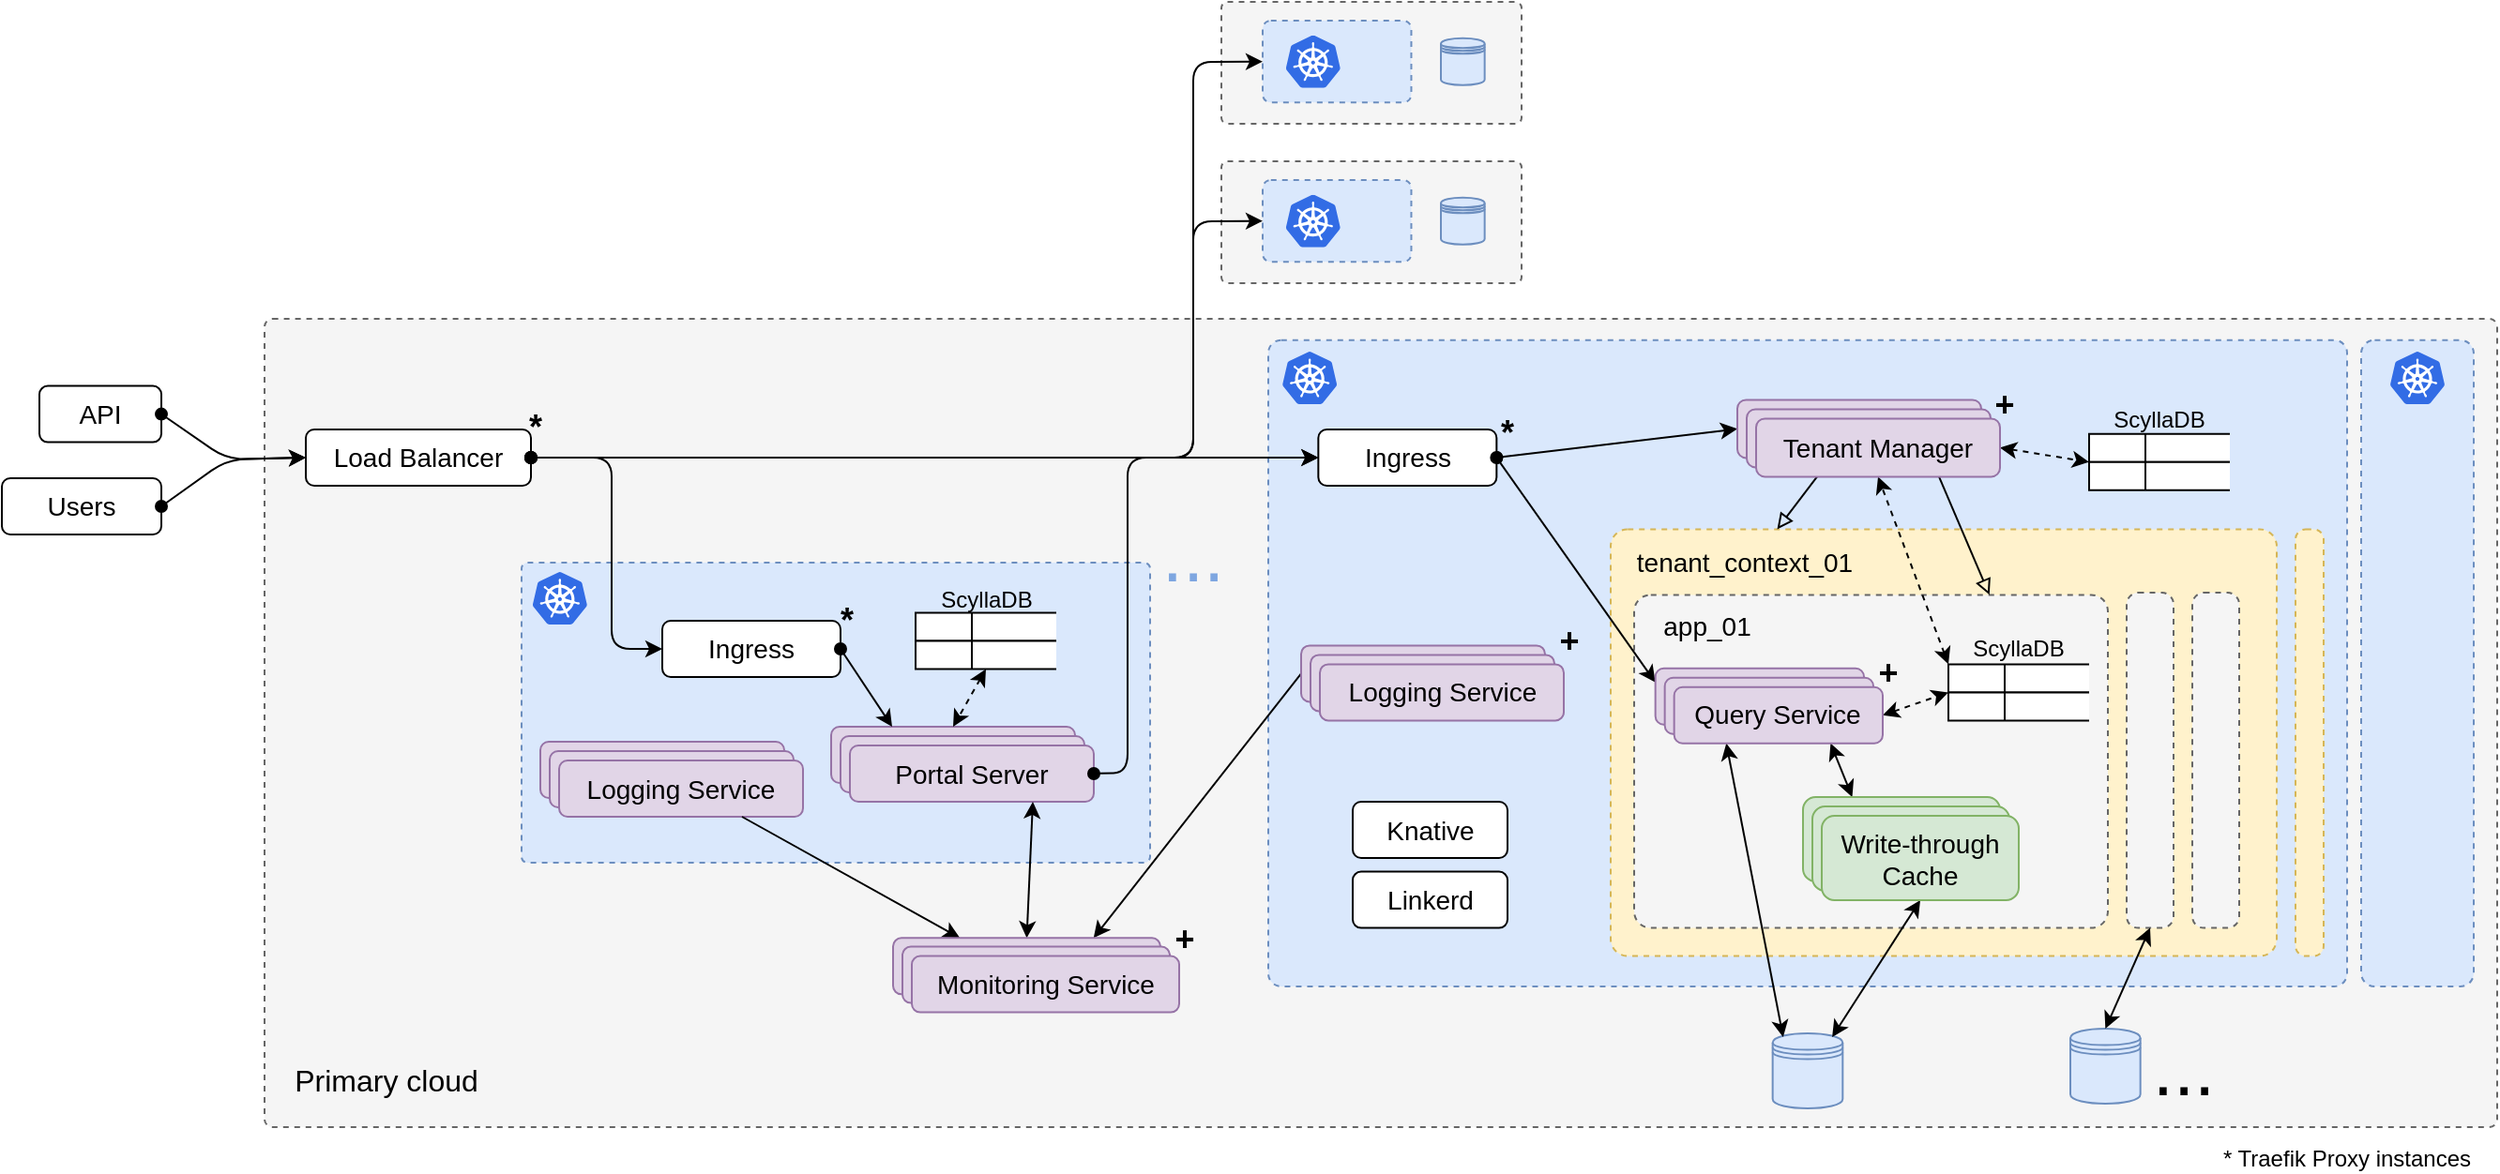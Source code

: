 <mxfile version="20.8.16" type="device" pages="4"><diagram name="Platform Architecture" id="13Lu5vKauLTbEhKu5yLn"><mxGraphModel dx="2505" dy="-1342" grid="1" gridSize="5" guides="1" tooltips="1" connect="1" arrows="1" fold="1" page="0" pageScale="1" pageWidth="1100" pageHeight="850" background="none" math="0" shadow="0"><root><mxCell id="0"/><mxCell id="1" parent="0"/><mxCell id="RDWX5XDD-FyfTgl7iB7s-86" value="" style="rounded=1;whiteSpace=wrap;html=1;strokeWidth=1;fontSize=14;fillColor=#f5f5f5;arcSize=1;strokeColor=#666666;fontColor=#333333;dashed=1;" parent="1" vertex="1"><mxGeometry x="100" y="2765" width="1190" height="431" as="geometry"/></mxCell><mxCell id="RDWX5XDD-FyfTgl7iB7s-33" value="" style="rounded=1;whiteSpace=wrap;html=1;strokeWidth=1;fontSize=14;fillColor=#dae8fc;strokeColor=#6c8ebf;arcSize=2;dashed=1;container=0;" parent="1" vertex="1"><mxGeometry x="635" y="2776.32" width="575" height="344.68" as="geometry"/></mxCell><mxCell id="RDWX5XDD-FyfTgl7iB7s-41" value="" style="rounded=1;whiteSpace=wrap;html=1;strokeWidth=1;fontSize=14;fillColor=#fff2cc;strokeColor=#d6b656;arcSize=4;dashed=1;" parent="1" vertex="1"><mxGeometry x="817.5" y="2877.19" width="355" height="227.61" as="geometry"/></mxCell><mxCell id="RDWX5XDD-FyfTgl7iB7s-43" value="" style="rounded=1;whiteSpace=wrap;html=1;strokeWidth=1;fontSize=14;arcSize=5;dashed=1;fillColor=#f5f5f5;fontColor=#333333;strokeColor=#666666;" parent="1" vertex="1"><mxGeometry x="830.0" y="2912.19" width="252.5" height="177.61" as="geometry"/></mxCell><mxCell id="RDWX5XDD-FyfTgl7iB7s-60" value="app_01" style="text;html=1;strokeColor=none;fillColor=none;align=center;verticalAlign=middle;whiteSpace=wrap;rounded=0;fontSize=14;" parent="1" vertex="1"><mxGeometry x="840.0" y="2919.57" width="57.5" height="18.42" as="geometry"/></mxCell><mxCell id="RDWX5XDD-FyfTgl7iB7s-89" value="API" style="rounded=1;whiteSpace=wrap;html=1;strokeWidth=1;fontSize=14;fillColor=default;" parent="1" vertex="1"><mxGeometry x="-20" y="2800.8" width="65" height="30" as="geometry"/></mxCell><mxCell id="RDWX5XDD-FyfTgl7iB7s-95" value="" style="sketch=0;aspect=fixed;html=1;points=[];align=center;image;fontSize=12;image=img/lib/mscae/Kubernetes.svg;rounded=1;dashed=1;strokeWidth=1;fillColor=default;" parent="1" vertex="1"><mxGeometry x="642.5" y="2782.52" width="29.17" height="28" as="geometry"/></mxCell><mxCell id="RDWX5XDD-FyfTgl7iB7s-106" value="tenant_context_01" style="text;html=1;strokeColor=none;fillColor=none;align=center;verticalAlign=middle;whiteSpace=wrap;rounded=0;fontSize=14;" parent="1" vertex="1"><mxGeometry x="825.0" y="2885.99" width="127.5" height="18.42" as="geometry"/></mxCell><mxCell id="RDWX5XDD-FyfTgl7iB7s-109" value="" style="rounded=1;whiteSpace=wrap;html=1;strokeWidth=1;fontSize=14;fillColor=#fff2cc;strokeColor=#d6b656;arcSize=36;dashed=1;" parent="1" vertex="1"><mxGeometry x="1182.5" y="2877.19" width="15" height="227.61" as="geometry"/></mxCell><mxCell id="RDWX5XDD-FyfTgl7iB7s-110" value="" style="rounded=1;whiteSpace=wrap;html=1;strokeWidth=1;fontSize=14;arcSize=25;dashed=1;fillColor=#f5f5f5;fontColor=#333333;strokeColor=#666666;" parent="1" vertex="1"><mxGeometry x="1092.5" y="2911" width="25" height="178.8" as="geometry"/></mxCell><mxCell id="RDWX5XDD-FyfTgl7iB7s-124" value="" style="endArrow=classic;startArrow=classic;html=1;rounded=0;fontSize=14;exitX=0.75;exitY=1;exitDx=0;exitDy=0;entryX=0.25;entryY=0;entryDx=0;entryDy=0;" parent="1" source="6iRF-5b4tnG1aE91RQTD-7" target="RDWX5XDD-FyfTgl7iB7s-117" edge="1"><mxGeometry width="50" height="50" relative="1" as="geometry"><mxPoint x="902.5" y="3138.19" as="sourcePoint"/><mxPoint x="952.5" y="3088.19" as="targetPoint"/></mxGeometry></mxCell><mxCell id="RDWX5XDD-FyfTgl7iB7s-127" value="" style="endArrow=classic;startArrow=classic;html=1;rounded=0;fontSize=14;exitX=1;exitY=0.5;exitDx=0;exitDy=0;entryX=0;entryY=1;entryDx=0;entryDy=0;dashed=1;" parent="1" source="6iRF-5b4tnG1aE91RQTD-7" target="RDWX5XDD-FyfTgl7iB7s-143" edge="1"><mxGeometry width="50" height="50" relative="1" as="geometry"><mxPoint x="962.5" y="2978.19" as="sourcePoint"/><mxPoint x="982.5" y="3013.88" as="targetPoint"/></mxGeometry></mxCell><mxCell id="RDWX5XDD-FyfTgl7iB7s-129" value="" style="endArrow=classic;startArrow=classic;html=1;rounded=0;dashed=1;fontSize=14;exitX=0;exitY=0;exitDx=0;exitDy=0;entryX=0.5;entryY=1;entryDx=0;entryDy=0;" parent="1" source="RDWX5XDD-FyfTgl7iB7s-143" target="6iRF-5b4tnG1aE91RQTD-11" edge="1"><mxGeometry width="50" height="50" relative="1" as="geometry"><mxPoint x="977.5" y="2723.19" as="sourcePoint"/><mxPoint x="921.5" y="2850.19" as="targetPoint"/></mxGeometry></mxCell><mxCell id="RDWX5XDD-FyfTgl7iB7s-140" value="" style="group" parent="1" vertex="1" connectable="0"><mxGeometry x="1072.5" y="2803.19" width="75" height="53.19" as="geometry"/></mxCell><mxCell id="RDWX5XDD-FyfTgl7iB7s-135" value="&lt;font style=&quot;font-size: 12px;&quot;&gt;ScyllaDB&lt;/font&gt;" style="text;html=1;strokeColor=none;fillColor=none;align=center;verticalAlign=middle;whiteSpace=wrap;rounded=0;fontSize=14;" parent="RDWX5XDD-FyfTgl7iB7s-140" vertex="1"><mxGeometry x="7.5" width="60" height="30" as="geometry"/></mxCell><mxCell id="RDWX5XDD-FyfTgl7iB7s-132" value="" style="html=1;dashed=0;whitespace=wrap;shape=mxgraph.dfd.dataStoreID;align=left;spacingLeft=3;points=[[0,0],[0.5,0],[1,0],[0,0.5],[1,0.5],[0,1],[0.5,1],[1,1]];rounded=1;strokeWidth=1;fontSize=14;fillColor=default;" parent="RDWX5XDD-FyfTgl7iB7s-140" vertex="1"><mxGeometry y="23.19" width="75" height="15" as="geometry"/></mxCell><mxCell id="RDWX5XDD-FyfTgl7iB7s-133" value="" style="html=1;dashed=0;whitespace=wrap;shape=mxgraph.dfd.dataStoreID;align=left;spacingLeft=3;points=[[0,0],[0.5,0],[1,0],[0,0.5],[1,0.5],[0,1],[0.5,1],[1,1]];rounded=1;strokeWidth=1;fontSize=14;fillColor=default;" parent="RDWX5XDD-FyfTgl7iB7s-140" vertex="1"><mxGeometry y="38.19" width="75" height="15" as="geometry"/></mxCell><mxCell id="RDWX5XDD-FyfTgl7iB7s-141" value="" style="group;rounded=1;strokeWidth=1;fontSize=12;fillColor=none;" parent="1" vertex="1" connectable="0"><mxGeometry x="997.5" y="2926" width="75" height="53.19" as="geometry"/></mxCell><mxCell id="RDWX5XDD-FyfTgl7iB7s-142" value="ScyllaDB" style="text;html=1;strokeColor=none;fillColor=none;align=center;verticalAlign=middle;whiteSpace=wrap;rounded=0;fontSize=12;" parent="RDWX5XDD-FyfTgl7iB7s-141" vertex="1"><mxGeometry x="7.5" width="60" height="30" as="geometry"/></mxCell><mxCell id="RDWX5XDD-FyfTgl7iB7s-143" value="" style="html=1;dashed=0;whitespace=wrap;shape=mxgraph.dfd.dataStoreID;align=left;spacingLeft=3;points=[[0,0],[0.5,0],[1,0],[0,0.5],[1,0.5],[0,1],[0.5,1],[1,1]];rounded=1;strokeWidth=1;fontSize=14;fillColor=default;" parent="RDWX5XDD-FyfTgl7iB7s-141" vertex="1"><mxGeometry y="23.19" width="75" height="15" as="geometry"/></mxCell><mxCell id="RDWX5XDD-FyfTgl7iB7s-144" value="" style="html=1;dashed=0;whitespace=wrap;shape=mxgraph.dfd.dataStoreID;align=left;spacingLeft=3;points=[[0,0],[0.5,0],[1,0],[0,0.5],[1,0.5],[0,1],[0.5,1],[1,1]];rounded=1;strokeWidth=1;fontSize=14;fillColor=default;" parent="RDWX5XDD-FyfTgl7iB7s-141" vertex="1"><mxGeometry y="38.19" width="75" height="15" as="geometry"/></mxCell><mxCell id="RDWX5XDD-FyfTgl7iB7s-150" value="" style="rounded=1;whiteSpace=wrap;html=1;strokeWidth=1;fontSize=14;arcSize=25;dashed=1;fillColor=#f5f5f5;fontColor=#333333;strokeColor=#666666;" parent="1" vertex="1"><mxGeometry x="1127.5" y="2911" width="25" height="178.8" as="geometry"/></mxCell><mxCell id="RDWX5XDD-FyfTgl7iB7s-151" value="" style="endArrow=classic;startArrow=classic;html=1;rounded=0;dashed=1;fontSize=12;exitX=1;exitY=0.5;exitDx=0;exitDy=0;entryX=0;entryY=0;entryDx=0;entryDy=0;" parent="1" source="6iRF-5b4tnG1aE91RQTD-11" target="RDWX5XDD-FyfTgl7iB7s-133" edge="1"><mxGeometry width="50" height="50" relative="1" as="geometry"><mxPoint x="1000.0" y="2703.19" as="sourcePoint"/><mxPoint x="1050" y="2653.19" as="targetPoint"/></mxGeometry></mxCell><mxCell id="RDWX5XDD-FyfTgl7iB7s-153" value="" style="shape=datastore;whiteSpace=wrap;html=1;rounded=1;strokeWidth=1;fontSize=12;fillColor=#dae8fc;strokeColor=#6c8ebf;" parent="1" vertex="1"><mxGeometry x="903.83" y="3146" width="37.33" height="40" as="geometry"/></mxCell><mxCell id="RDWX5XDD-FyfTgl7iB7s-159" value="" style="rounded=1;whiteSpace=wrap;html=1;strokeWidth=1;fontSize=14;fillColor=#dae8fc;strokeColor=#6c8ebf;arcSize=12;dashed=1;" parent="1" vertex="1"><mxGeometry x="1217.5" y="2776.32" width="60" height="344.68" as="geometry"/></mxCell><mxCell id="RDWX5XDD-FyfTgl7iB7s-160" value="" style="sketch=0;aspect=fixed;html=1;points=[];align=center;image;fontSize=12;image=img/lib/mscae/Kubernetes.svg;rounded=1;dashed=1;strokeWidth=1;fillColor=default;" parent="1" vertex="1"><mxGeometry x="1232.92" y="2782.52" width="29.17" height="28" as="geometry"/></mxCell><mxCell id="RDWX5XDD-FyfTgl7iB7s-222" value="" style="endArrow=classic;html=1;rounded=0;fontSize=14;startArrow=oval;startFill=1;exitX=1;exitY=0.5;exitDx=0;exitDy=0;entryX=0;entryY=0.25;entryDx=0;entryDy=0;" parent="1" source="RDWX5XDD-FyfTgl7iB7s-37" target="RDWX5XDD-FyfTgl7iB7s-45" edge="1"><mxGeometry width="50" height="50" relative="1" as="geometry"><mxPoint x="756.67" y="2877" as="sourcePoint"/><mxPoint x="862.5" y="2876.69" as="targetPoint"/></mxGeometry></mxCell><mxCell id="OccZ6awrL17pNe-fuhJc-18" value="" style="endArrow=classic;startArrow=classic;html=1;rounded=0;fontSize=14;exitX=0.25;exitY=1;exitDx=0;exitDy=0;entryX=0.15;entryY=0.05;entryDx=0;entryDy=0;entryPerimeter=0;" parent="1" source="6iRF-5b4tnG1aE91RQTD-7" target="RDWX5XDD-FyfTgl7iB7s-153" edge="1"><mxGeometry width="50" height="50" relative="1" as="geometry"><mxPoint x="867.497" y="3027.58" as="sourcePoint"/><mxPoint x="876.54" y="3071" as="targetPoint"/></mxGeometry></mxCell><mxCell id="RDWX5XDD-FyfTgl7iB7s-125" value="" style="endArrow=classic;startArrow=classic;html=1;rounded=0;fontSize=14;entryX=0.5;entryY=1;entryDx=0;entryDy=0;exitX=0.85;exitY=0.05;exitDx=0;exitDy=0;strokeWidth=1;exitPerimeter=0;" parent="1" source="RDWX5XDD-FyfTgl7iB7s-153" target="6iRF-5b4tnG1aE91RQTD-9" edge="1"><mxGeometry width="50" height="50" relative="1" as="geometry"><mxPoint x="951.64" y="3216" as="sourcePoint"/><mxPoint x="957.5" y="3346" as="targetPoint"/></mxGeometry></mxCell><mxCell id="AYlEcRTt_3G5RMjaq9cM-1" value="&lt;b&gt;&lt;font style=&quot;font-size: 18px;&quot;&gt;*&lt;/font&gt;&lt;/b&gt;" style="text;html=1;strokeColor=none;fillColor=none;align=center;verticalAlign=middle;whiteSpace=wrap;rounded=0;fontSize=12;" parent="1" vertex="1"><mxGeometry x="755" y="2818.69" width="15" height="15" as="geometry"/></mxCell><mxCell id="AYlEcRTt_3G5RMjaq9cM-4" value="&lt;font style=&quot;font-size: 12px;&quot;&gt;* Traefik Proxy instances&lt;/font&gt;" style="text;html=1;strokeColor=none;fillColor=none;align=center;verticalAlign=middle;whiteSpace=wrap;rounded=0;fontSize=12;" parent="1" vertex="1"><mxGeometry x="1130.0" y="3205" width="160" height="15" as="geometry"/></mxCell><mxCell id="y9n_tLY46rqI0sZf5Gn6-2" value="" style="endArrow=block;html=1;rounded=0;strokeWidth=1;fontFamily=Helvetica;fontSize=10;fontColor=default;exitX=0.75;exitY=1;exitDx=0;exitDy=0;entryX=0.75;entryY=0;entryDx=0;entryDy=0;endFill=0;startArrow=none;startFill=0;" parent="1" source="6iRF-5b4tnG1aE91RQTD-11" target="RDWX5XDD-FyfTgl7iB7s-43" edge="1"><mxGeometry width="50" height="50" relative="1" as="geometry"><mxPoint x="722.5" y="3064.8" as="sourcePoint"/><mxPoint x="772.5" y="3014.8" as="targetPoint"/></mxGeometry></mxCell><mxCell id="RDWX5XDD-FyfTgl7iB7s-37" value="Ingress" style="rounded=1;whiteSpace=wrap;html=1;strokeWidth=1;fontSize=14;fillColor=default;" parent="1" vertex="1"><mxGeometry x="661.67" y="2824" width="95" height="30" as="geometry"/></mxCell><mxCell id="y9n_tLY46rqI0sZf5Gn6-9" value="" style="endArrow=block;html=1;rounded=0;strokeWidth=1;fontFamily=Helvetica;fontSize=10;fontColor=default;exitX=0.25;exitY=1;exitDx=0;exitDy=0;entryX=0.25;entryY=0;entryDx=0;entryDy=0;endFill=0;" parent="1" source="6iRF-5b4tnG1aE91RQTD-11" target="RDWX5XDD-FyfTgl7iB7s-41" edge="1"><mxGeometry width="50" height="50" relative="1" as="geometry"><mxPoint x="892.5" y="2909.8" as="sourcePoint"/><mxPoint x="942.5" y="2859.8" as="targetPoint"/></mxGeometry></mxCell><mxCell id="y9n_tLY46rqI0sZf5Gn6-10" value="" style="shape=datastore;whiteSpace=wrap;html=1;rounded=1;strokeWidth=1;fontSize=12;fillColor=#dae8fc;strokeColor=#6c8ebf;" parent="1" vertex="1"><mxGeometry x="1062.5" y="3143.5" width="37.33" height="40" as="geometry"/></mxCell><mxCell id="y9n_tLY46rqI0sZf5Gn6-12" value="" style="endArrow=classic;startArrow=classic;html=1;rounded=0;strokeWidth=1;fontFamily=Helvetica;fontSize=10;fontColor=default;entryX=0.5;entryY=1;entryDx=0;entryDy=0;exitX=0.5;exitY=0;exitDx=0;exitDy=0;" parent="1" source="y9n_tLY46rqI0sZf5Gn6-10" target="RDWX5XDD-FyfTgl7iB7s-110" edge="1"><mxGeometry width="50" height="50" relative="1" as="geometry"><mxPoint x="1072.5" y="3266" as="sourcePoint"/><mxPoint x="1122.5" y="3216" as="targetPoint"/></mxGeometry></mxCell><mxCell id="y9n_tLY46rqI0sZf5Gn6-16" value="&lt;font style=&quot;font-size: 40px;&quot;&gt;...&lt;/font&gt;" style="text;html=1;strokeColor=none;fillColor=none;align=center;verticalAlign=middle;whiteSpace=wrap;rounded=0;fontSize=10;fontFamily=Helvetica;fontColor=default;" parent="1" vertex="1"><mxGeometry x="1092.5" y="3141" width="60" height="45" as="geometry"/></mxCell><mxCell id="y9n_tLY46rqI0sZf5Gn6-17" style="edgeStyle=orthogonalEdgeStyle;rounded=0;orthogonalLoop=1;jettySize=auto;html=1;exitX=0.5;exitY=1;exitDx=0;exitDy=0;strokeWidth=1;fontFamily=Helvetica;fontSize=40;fontColor=default;startArrow=oval;startFill=1;" parent="1" source="y9n_tLY46rqI0sZf5Gn6-16" target="y9n_tLY46rqI0sZf5Gn6-16" edge="1"><mxGeometry relative="1" as="geometry"/></mxCell><mxCell id="gndjf9A4749m74AImuGC-2" value="" style="group;arcSize=0;" parent="1" vertex="1" connectable="0"><mxGeometry x="610" y="2596" width="160" height="65" as="geometry"/></mxCell><mxCell id="gndjf9A4749m74AImuGC-3" value="" style="rounded=1;whiteSpace=wrap;html=1;strokeWidth=1;fontSize=14;fillColor=#f5f5f5;arcSize=5;strokeColor=#666666;fontColor=#333333;dashed=1;" parent="gndjf9A4749m74AImuGC-2" vertex="1"><mxGeometry width="160" height="65" as="geometry"/></mxCell><mxCell id="gndjf9A4749m74AImuGC-4" value="" style="rounded=1;whiteSpace=wrap;html=1;strokeWidth=1;fontSize=14;fillColor=#dae8fc;strokeColor=#6c8ebf;arcSize=10;dashed=1;" parent="gndjf9A4749m74AImuGC-2" vertex="1"><mxGeometry x="22" y="10" width="79.23" height="43.68" as="geometry"/></mxCell><mxCell id="gndjf9A4749m74AImuGC-5" value="" style="sketch=0;aspect=fixed;html=1;points=[];align=center;image;fontSize=12;image=img/lib/mscae/Kubernetes.svg;rounded=1;dashed=1;strokeWidth=1;fillColor=default;" parent="gndjf9A4749m74AImuGC-2" vertex="1"><mxGeometry x="34.307" y="17.84" width="29.17" height="28" as="geometry"/></mxCell><mxCell id="gndjf9A4749m74AImuGC-6" value="" style="shape=datastore;whiteSpace=wrap;html=1;rounded=1;strokeWidth=1;fontSize=12;fillColor=#dae8fc;strokeColor=#6c8ebf;" parent="gndjf9A4749m74AImuGC-2" vertex="1"><mxGeometry x="117" y="19.34" width="23.33" height="25" as="geometry"/></mxCell><mxCell id="GyIweR9CD8-MbjPU6KSw-1" value="" style="rounded=1;whiteSpace=wrap;html=1;strokeWidth=1;fontSize=14;fillColor=#dae8fc;strokeColor=#6c8ebf;arcSize=2;dashed=1;container=0;" parent="1" vertex="1"><mxGeometry x="237" y="2895" width="335" height="160" as="geometry"/></mxCell><mxCell id="RDWX5XDD-FyfTgl7iB7s-40" value="Load Balancer" style="rounded=1;whiteSpace=wrap;html=1;strokeWidth=1;fontSize=14;fillColor=default;" parent="1" vertex="1"><mxGeometry x="122" y="2824" width="120" height="30" as="geometry"/></mxCell><mxCell id="RDWX5XDD-FyfTgl7iB7s-87" value="&lt;font style=&quot;font-size: 16px;&quot;&gt;Primary cloud&lt;/font&gt;" style="text;html=1;strokeColor=none;fillColor=none;align=center;verticalAlign=middle;whiteSpace=wrap;rounded=0;fontSize=14;" parent="1" vertex="1"><mxGeometry x="115" y="3156" width="100" height="30" as="geometry"/></mxCell><mxCell id="RDWX5XDD-FyfTgl7iB7s-94" value="" style="endArrow=classic;html=1;rounded=0;fontSize=14;startArrow=oval;startFill=1;exitX=1;exitY=0.5;exitDx=0;exitDy=0;entryX=0;entryY=0.5;entryDx=0;entryDy=0;" parent="1" source="RDWX5XDD-FyfTgl7iB7s-40" target="RDWX5XDD-FyfTgl7iB7s-37" edge="1"><mxGeometry width="50" height="50" relative="1" as="geometry"><mxPoint x="250.0" y="2799" as="sourcePoint"/><mxPoint x="328" y="2799" as="targetPoint"/></mxGeometry></mxCell><mxCell id="AYlEcRTt_3G5RMjaq9cM-3" value="&lt;b&gt;&lt;font style=&quot;font-size: 18px;&quot;&gt;*&lt;/font&gt;&lt;/b&gt;" style="text;html=1;strokeColor=none;fillColor=none;align=center;verticalAlign=middle;whiteSpace=wrap;rounded=0;fontSize=12;" parent="1" vertex="1"><mxGeometry x="237" y="2815.8" width="15" height="15" as="geometry"/></mxCell><mxCell id="dkst31sD9ACUbi-pTjOm-6" value="" style="endArrow=classic;html=1;fontSize=14;startArrow=oval;startFill=1;entryX=0;entryY=0.5;entryDx=0;entryDy=0;exitX=1;exitY=0.5;exitDx=0;exitDy=0;rounded=1;" parent="1" source="RDWX5XDD-FyfTgl7iB7s-40" target="gndjf9A4749m74AImuGC-4" edge="1"><mxGeometry width="50" height="50" relative="1" as="geometry"><mxPoint x="468" y="2881" as="sourcePoint"/><mxPoint x="578.77" y="2627.84" as="targetPoint"/><Array as="points"><mxPoint x="595" y="2839"/><mxPoint x="595" y="2628"/></Array></mxGeometry></mxCell><mxCell id="RDWX5XDD-FyfTgl7iB7s-90" value="" style="endArrow=classic;html=1;rounded=1;fontSize=14;startArrow=oval;startFill=1;exitX=1;exitY=0.5;exitDx=0;exitDy=0;entryX=0;entryY=0.5;entryDx=0;entryDy=0;" parent="1" source="RDWX5XDD-FyfTgl7iB7s-89" target="RDWX5XDD-FyfTgl7iB7s-40" edge="1"><mxGeometry width="50" height="50" relative="1" as="geometry"><mxPoint x="80" y="2825" as="sourcePoint"/><mxPoint x="160" y="2839" as="targetPoint"/><Array as="points"><mxPoint x="80" y="2840"/></Array></mxGeometry></mxCell><mxCell id="GyIweR9CD8-MbjPU6KSw-3" value="" style="sketch=0;aspect=fixed;html=1;points=[];align=center;image;fontSize=12;image=img/lib/mscae/Kubernetes.svg;rounded=1;dashed=1;strokeWidth=1;fillColor=default;" parent="1" vertex="1"><mxGeometry x="242.83" y="2900" width="29.17" height="28" as="geometry"/></mxCell><mxCell id="GyIweR9CD8-MbjPU6KSw-9" value="" style="endArrow=classic;html=1;rounded=0;fontSize=14;startArrow=oval;startFill=1;exitX=1;exitY=0.5;exitDx=0;exitDy=0;entryX=0;entryY=0.5;entryDx=0;entryDy=0;" parent="1" source="RDWX5XDD-FyfTgl7iB7s-37" target="RDWX5XDD-FyfTgl7iB7s-23" edge="1"><mxGeometry width="50" height="50" relative="1" as="geometry"><mxPoint x="756.67" y="2877" as="sourcePoint"/><mxPoint x="827.5" y="2804.3" as="targetPoint"/></mxGeometry></mxCell><mxCell id="GyIweR9CD8-MbjPU6KSw-6" value="" style="endArrow=classic;html=1;rounded=1;fontSize=14;startArrow=oval;startFill=1;entryX=0;entryY=0.5;entryDx=0;entryDy=0;exitX=1;exitY=0.5;exitDx=0;exitDy=0;" parent="1" source="RDWX5XDD-FyfTgl7iB7s-40" target="iUEphsFziNv8feVCyu11-1" edge="1"><mxGeometry width="50" height="50" relative="1" as="geometry"><mxPoint x="230" y="2841" as="sourcePoint"/><mxPoint x="115" y="2844" as="targetPoint"/><Array as="points"><mxPoint x="285" y="2839"/><mxPoint x="285" y="2941"/></Array></mxGeometry></mxCell><mxCell id="GyIweR9CD8-MbjPU6KSw-15" value="Users" style="rounded=1;whiteSpace=wrap;html=1;strokeWidth=1;fontSize=14;fillColor=default;" parent="1" vertex="1"><mxGeometry x="-40" y="2850" width="85" height="30" as="geometry"/></mxCell><mxCell id="GyIweR9CD8-MbjPU6KSw-16" value="" style="endArrow=classic;html=1;rounded=1;fontSize=14;startArrow=oval;startFill=1;exitX=1;exitY=0.5;exitDx=0;exitDy=0;entryX=0;entryY=0.5;entryDx=0;entryDy=0;" parent="1" source="GyIweR9CD8-MbjPU6KSw-15" target="RDWX5XDD-FyfTgl7iB7s-40" edge="1"><mxGeometry width="50" height="50" relative="1" as="geometry"><mxPoint x="50" y="2844" as="sourcePoint"/><mxPoint x="107.5" y="2953.88" as="targetPoint"/><Array as="points"><mxPoint x="80" y="2840"/></Array></mxGeometry></mxCell><mxCell id="WnIZvKVjI9IbXjmmvEm0-1" value="" style="group" parent="1" vertex="1" connectable="0"><mxGeometry x="402" y="2982.5" width="140" height="40" as="geometry"/></mxCell><mxCell id="y9n_tLY46rqI0sZf5Gn6-18" value="Tenant Manager" style="rounded=1;whiteSpace=wrap;html=1;hachureGap=4;strokeWidth=1;fontFamily=Helvetica;fontSize=14;labelBackgroundColor=none;container=0;fillColor=#e1d5e7;strokeColor=#9673a6;" parent="WnIZvKVjI9IbXjmmvEm0-1" vertex="1"><mxGeometry width="130" height="30" as="geometry"/></mxCell><mxCell id="y9n_tLY46rqI0sZf5Gn6-19" value="Tenant Manager" style="rounded=1;whiteSpace=wrap;html=1;hachureGap=4;strokeWidth=1;fontFamily=Helvetica;fontSize=14;labelBackgroundColor=none;container=0;fillColor=#e1d5e7;strokeColor=#9673a6;" parent="WnIZvKVjI9IbXjmmvEm0-1" vertex="1"><mxGeometry x="5" y="5" width="130" height="30" as="geometry"/></mxCell><mxCell id="y9n_tLY46rqI0sZf5Gn6-20" value="Portal Server" style="rounded=1;whiteSpace=wrap;html=1;hachureGap=4;strokeWidth=1;fontFamily=Helvetica;fontSize=14;labelBackgroundColor=none;container=0;fillColor=#e1d5e7;strokeColor=#9673a6;" parent="WnIZvKVjI9IbXjmmvEm0-1" vertex="1"><mxGeometry x="10" y="10" width="130" height="30" as="geometry"/></mxCell><mxCell id="WnIZvKVjI9IbXjmmvEm0-2" value="" style="endArrow=classic;html=1;rounded=1;strokeWidth=1;fontFamily=Helvetica;fontSize=14;fontColor=#000000;exitX=0.75;exitY=1;exitDx=0;exitDy=0;entryX=0.5;entryY=0;entryDx=0;entryDy=0;startArrow=classic;startFill=1;" parent="1" source="y9n_tLY46rqI0sZf5Gn6-20" target="RDWX5XDD-FyfTgl7iB7s-210" edge="1"><mxGeometry width="50" height="50" relative="1" as="geometry"><mxPoint x="15" y="3026" as="sourcePoint"/><mxPoint x="65" y="2976" as="targetPoint"/></mxGeometry></mxCell><mxCell id="WnIZvKVjI9IbXjmmvEm0-7" value="" style="endArrow=classic;html=1;rounded=1;strokeWidth=1;fontFamily=Helvetica;fontSize=14;fontColor=#000000;exitX=0;exitY=0.5;exitDx=0;exitDy=0;entryX=0.75;entryY=0;entryDx=0;entryDy=0;" parent="1" source="QqTjyxue5NFbDKTm1wYa-1" target="RDWX5XDD-FyfTgl7iB7s-210" edge="1"><mxGeometry width="50" height="50" relative="1" as="geometry"><mxPoint x="726.08" y="2861.2" as="sourcePoint"/><mxPoint x="743.08" y="2811.2" as="targetPoint"/></mxGeometry></mxCell><mxCell id="GyIweR9CD8-MbjPU6KSw-8" value="" style="endArrow=classic;html=1;rounded=1;fontSize=14;startArrow=oval;startFill=1;exitX=1;exitY=0.5;exitDx=0;exitDy=0;entryX=0;entryY=0.5;entryDx=0;entryDy=0;" parent="1" source="y9n_tLY46rqI0sZf5Gn6-20" target="RDWX5XDD-FyfTgl7iB7s-37" edge="1"><mxGeometry width="50" height="50" relative="1" as="geometry"><mxPoint x="-37" y="2844" as="sourcePoint"/><mxPoint x="28" y="2844" as="targetPoint"/><Array as="points"><mxPoint x="560" y="3007"/><mxPoint x="560" y="2839"/></Array></mxGeometry></mxCell><mxCell id="vUIQ_2Nw32egdsmKc1tf-1" value="" style="group" parent="1" vertex="1" connectable="0"><mxGeometry x="920.0" y="3020" width="115" height="55" as="geometry"/></mxCell><mxCell id="RDWX5XDD-FyfTgl7iB7s-117" value="Write-through&lt;br&gt;Cache" style="rounded=1;whiteSpace=wrap;html=1;strokeWidth=1;fontSize=14;fillColor=#d5e8d4;strokeColor=#82b366;" parent="vUIQ_2Nw32egdsmKc1tf-1" vertex="1"><mxGeometry width="105" height="45" as="geometry"/></mxCell><mxCell id="6iRF-5b4tnG1aE91RQTD-8" value="Write-through&lt;br&gt;Cache" style="rounded=1;whiteSpace=wrap;html=1;strokeWidth=1;fontSize=14;fillColor=#d5e8d4;strokeColor=#82b366;" parent="vUIQ_2Nw32egdsmKc1tf-1" vertex="1"><mxGeometry x="5" y="5" width="105" height="45" as="geometry"/></mxCell><mxCell id="6iRF-5b4tnG1aE91RQTD-9" value="Write-through&lt;br&gt;Cache" style="rounded=1;whiteSpace=wrap;html=1;strokeWidth=1;fontSize=14;fillColor=#d5e8d4;strokeColor=#82b366;" parent="vUIQ_2Nw32egdsmKc1tf-1" vertex="1"><mxGeometry x="10" y="10" width="105" height="45" as="geometry"/></mxCell><mxCell id="TZ_eQfiv-NWPgR1YP82P-1" value="" style="group" parent="1" vertex="1" connectable="0"><mxGeometry x="885.0" y="2803.19" width="150" height="46" as="geometry"/></mxCell><mxCell id="RDWX5XDD-FyfTgl7iB7s-23" value="Tenant Manager" style="rounded=1;whiteSpace=wrap;html=1;hachureGap=4;strokeWidth=1;fontFamily=Helvetica;fontSize=14;labelBackgroundColor=none;container=0;fillColor=#e1d5e7;strokeColor=#9673a6;" parent="TZ_eQfiv-NWPgR1YP82P-1" vertex="1"><mxGeometry y="5" width="130" height="31" as="geometry"/></mxCell><mxCell id="6iRF-5b4tnG1aE91RQTD-10" value="Tenant Manager" style="rounded=1;whiteSpace=wrap;html=1;hachureGap=4;strokeWidth=1;fontFamily=Helvetica;fontSize=14;labelBackgroundColor=none;container=0;fillColor=#e1d5e7;strokeColor=#9673a6;" parent="TZ_eQfiv-NWPgR1YP82P-1" vertex="1"><mxGeometry x="5" y="10" width="130" height="31" as="geometry"/></mxCell><mxCell id="6iRF-5b4tnG1aE91RQTD-11" value="Tenant Manager" style="rounded=1;whiteSpace=wrap;html=1;hachureGap=4;strokeWidth=1;fontFamily=Helvetica;fontSize=14;labelBackgroundColor=none;container=0;fillColor=#e1d5e7;strokeColor=#9673a6;" parent="TZ_eQfiv-NWPgR1YP82P-1" vertex="1"><mxGeometry x="10" y="15" width="130" height="31" as="geometry"/></mxCell><mxCell id="y9n_tLY46rqI0sZf5Gn6-23" value="&lt;b&gt;&lt;font style=&quot;font-size: 18px;&quot;&gt;+&lt;/font&gt;&lt;/b&gt;" style="text;html=1;strokeColor=none;fillColor=none;align=center;verticalAlign=middle;whiteSpace=wrap;rounded=0;fontSize=12;" parent="TZ_eQfiv-NWPgR1YP82P-1" vertex="1"><mxGeometry x="135" width="15" height="15" as="geometry"/></mxCell><mxCell id="TZ_eQfiv-NWPgR1YP82P-2" value="" style="group" parent="1" vertex="1" connectable="0"><mxGeometry x="841.33" y="2946.38" width="131.17" height="45" as="geometry"/></mxCell><mxCell id="RDWX5XDD-FyfTgl7iB7s-45" value="Query Service" style="rounded=1;whiteSpace=wrap;html=1;strokeWidth=1;fontSize=14;fillColor=#e1d5e7;strokeColor=#9673a6;" parent="TZ_eQfiv-NWPgR1YP82P-2" vertex="1"><mxGeometry y="5" width="111.17" height="30" as="geometry"/></mxCell><mxCell id="RDWX5XDD-FyfTgl7iB7s-154" value="&lt;b&gt;&lt;font style=&quot;font-size: 18px;&quot;&gt;+&lt;/font&gt;&lt;/b&gt;" style="text;html=1;strokeColor=none;fillColor=none;align=center;verticalAlign=middle;whiteSpace=wrap;rounded=0;fontSize=12;" parent="TZ_eQfiv-NWPgR1YP82P-2" vertex="1"><mxGeometry x="116.17" width="15" height="15" as="geometry"/></mxCell><mxCell id="6iRF-5b4tnG1aE91RQTD-3" value="Query Service" style="rounded=1;whiteSpace=wrap;html=1;strokeWidth=1;fontSize=14;fillColor=#e1d5e7;strokeColor=#9673a6;" parent="TZ_eQfiv-NWPgR1YP82P-2" vertex="1"><mxGeometry x="5" y="10" width="111.17" height="30" as="geometry"/></mxCell><mxCell id="6iRF-5b4tnG1aE91RQTD-7" value="Query Service" style="rounded=1;whiteSpace=wrap;html=1;strokeWidth=1;fontSize=14;fillColor=#e1d5e7;strokeColor=#9673a6;" parent="TZ_eQfiv-NWPgR1YP82P-2" vertex="1"><mxGeometry x="10" y="15" width="111.17" height="30" as="geometry"/></mxCell><mxCell id="eF_lZ1PlToONWH7wNHDt-1" value="" style="group" parent="1" vertex="1" connectable="0"><mxGeometry x="652.5" y="2929.19" width="150" height="50" as="geometry"/></mxCell><mxCell id="QqTjyxue5NFbDKTm1wYa-1" value="Logging Service" style="rounded=1;whiteSpace=wrap;html=1;labelBackgroundColor=none;strokeWidth=1;fontSize=14;fillColor=#e1d5e7;strokeColor=#9673a6;" parent="eF_lZ1PlToONWH7wNHDt-1" vertex="1"><mxGeometry y="10" width="130" height="30" as="geometry"/></mxCell><mxCell id="WnIZvKVjI9IbXjmmvEm0-5" value="Logging Service" style="rounded=1;whiteSpace=wrap;html=1;labelBackgroundColor=none;strokeWidth=1;fontSize=14;fillColor=#e1d5e7;strokeColor=#9673a6;" parent="eF_lZ1PlToONWH7wNHDt-1" vertex="1"><mxGeometry x="5" y="15" width="130" height="30" as="geometry"/></mxCell><mxCell id="WnIZvKVjI9IbXjmmvEm0-6" value="Logging Service" style="rounded=1;whiteSpace=wrap;html=1;labelBackgroundColor=none;strokeWidth=1;fontSize=14;fillColor=#e1d5e7;strokeColor=#9673a6;" parent="eF_lZ1PlToONWH7wNHDt-1" vertex="1"><mxGeometry x="10" y="20" width="130" height="30" as="geometry"/></mxCell><mxCell id="yIr24u9srL0kzk2Sfsnv-1" value="&lt;b style=&quot;border-color: var(--border-color);&quot;&gt;&lt;font style=&quot;border-color: var(--border-color); font-size: 18px;&quot;&gt;+&lt;/font&gt;&lt;/b&gt;" style="text;html=1;strokeColor=none;fillColor=none;align=center;verticalAlign=middle;whiteSpace=wrap;rounded=0;fontSize=12;" parent="eF_lZ1PlToONWH7wNHDt-1" vertex="1"><mxGeometry x="135" width="15" height="15" as="geometry"/></mxCell><mxCell id="eF_lZ1PlToONWH7wNHDt-7" value="" style="group" parent="1" vertex="1" connectable="0"><mxGeometry x="247" y="2990.5" width="140" height="40" as="geometry"/></mxCell><mxCell id="eF_lZ1PlToONWH7wNHDt-3" value="Logging Service" style="rounded=1;whiteSpace=wrap;html=1;labelBackgroundColor=none;strokeWidth=1;fontSize=14;fillColor=#e1d5e7;strokeColor=#9673a6;" parent="eF_lZ1PlToONWH7wNHDt-7" vertex="1"><mxGeometry width="130" height="30" as="geometry"/></mxCell><mxCell id="eF_lZ1PlToONWH7wNHDt-4" value="Logging Service" style="rounded=1;whiteSpace=wrap;html=1;labelBackgroundColor=none;strokeWidth=1;fontSize=14;fillColor=#e1d5e7;strokeColor=#9673a6;" parent="eF_lZ1PlToONWH7wNHDt-7" vertex="1"><mxGeometry x="5" y="5" width="130" height="30" as="geometry"/></mxCell><mxCell id="eF_lZ1PlToONWH7wNHDt-5" value="Logging Service" style="rounded=1;whiteSpace=wrap;html=1;labelBackgroundColor=none;strokeWidth=1;fontSize=14;fillColor=#e1d5e7;strokeColor=#9673a6;" parent="eF_lZ1PlToONWH7wNHDt-7" vertex="1"><mxGeometry x="10" y="10" width="130" height="30" as="geometry"/></mxCell><mxCell id="RwDpsuxtMx0V7TZoEzCH-1" value="" style="endArrow=classic;html=1;rounded=0;exitX=0.75;exitY=1;exitDx=0;exitDy=0;entryX=0.25;entryY=0;entryDx=0;entryDy=0;" parent="1" source="eF_lZ1PlToONWH7wNHDt-5" target="RDWX5XDD-FyfTgl7iB7s-210" edge="1"><mxGeometry width="50" height="50" relative="1" as="geometry"><mxPoint x="217" y="3105" as="sourcePoint"/><mxPoint x="267" y="3055" as="targetPoint"/></mxGeometry></mxCell><mxCell id="RwDpsuxtMx0V7TZoEzCH-2" value="&lt;font style=&quot;font-size: 40px;&quot;&gt;...&lt;/font&gt;" style="text;html=1;strokeColor=none;fillColor=none;align=center;verticalAlign=middle;whiteSpace=wrap;rounded=0;fontSize=10;fontFamily=Helvetica;fontColor=#7EA6E0;" parent="1" vertex="1"><mxGeometry x="565.0" y="2867.19" width="60" height="45" as="geometry"/></mxCell><mxCell id="RwDpsuxtMx0V7TZoEzCH-3" value="" style="group" parent="1" vertex="1" connectable="0"><mxGeometry x="447.0" y="2898.6" width="75" height="53.19" as="geometry"/></mxCell><mxCell id="RwDpsuxtMx0V7TZoEzCH-4" value="&lt;font style=&quot;font-size: 12px;&quot;&gt;ScyllaDB&lt;/font&gt;" style="text;html=1;strokeColor=none;fillColor=none;align=center;verticalAlign=middle;whiteSpace=wrap;rounded=0;fontSize=14;" parent="RwDpsuxtMx0V7TZoEzCH-3" vertex="1"><mxGeometry x="7.5" width="60" height="30" as="geometry"/></mxCell><mxCell id="RwDpsuxtMx0V7TZoEzCH-5" value="" style="html=1;dashed=0;whitespace=wrap;shape=mxgraph.dfd.dataStoreID;align=left;spacingLeft=3;points=[[0,0],[0.5,0],[1,0],[0,0.5],[1,0.5],[0,1],[0.5,1],[1,1]];rounded=1;strokeWidth=1;fontSize=14;fillColor=default;" parent="RwDpsuxtMx0V7TZoEzCH-3" vertex="1"><mxGeometry y="23.19" width="75" height="15" as="geometry"/></mxCell><mxCell id="RwDpsuxtMx0V7TZoEzCH-6" value="" style="html=1;dashed=0;whitespace=wrap;shape=mxgraph.dfd.dataStoreID;align=left;spacingLeft=3;points=[[0,0],[0.5,0],[1,0],[0,0.5],[1,0.5],[0,1],[0.5,1],[1,1]];rounded=1;strokeWidth=1;fontSize=14;fillColor=default;" parent="RwDpsuxtMx0V7TZoEzCH-3" vertex="1"><mxGeometry y="38.19" width="75" height="15" as="geometry"/></mxCell><mxCell id="RwDpsuxtMx0V7TZoEzCH-7" value="" style="endArrow=classic;startArrow=classic;html=1;rounded=0;dashed=1;fontSize=12;exitX=0.5;exitY=1;exitDx=0;exitDy=0;entryX=0.5;entryY=0;entryDx=0;entryDy=0;" parent="1" source="RwDpsuxtMx0V7TZoEzCH-6" target="y9n_tLY46rqI0sZf5Gn6-18" edge="1"><mxGeometry width="50" height="50" relative="1" as="geometry"><mxPoint x="957.5" y="2868.69" as="sourcePoint"/><mxPoint x="1005" y="2876.38" as="targetPoint"/></mxGeometry></mxCell><mxCell id="iUEphsFziNv8feVCyu11-1" value="Ingress" style="rounded=1;whiteSpace=wrap;html=1;strokeWidth=1;fontSize=14;fillColor=default;" parent="1" vertex="1"><mxGeometry x="312.0" y="2926" width="95" height="30" as="geometry"/></mxCell><mxCell id="iUEphsFziNv8feVCyu11-3" value="" style="group" parent="1" vertex="1" connectable="0"><mxGeometry x="610" y="2681" width="160" height="65" as="geometry"/></mxCell><mxCell id="RDWX5XDD-FyfTgl7iB7s-97" value="" style="rounded=1;whiteSpace=wrap;html=1;strokeWidth=1;fontSize=14;fillColor=#f5f5f5;arcSize=5;strokeColor=#666666;fontColor=#333333;dashed=1;" parent="iUEphsFziNv8feVCyu11-3" vertex="1"><mxGeometry width="160" height="65" as="geometry"/></mxCell><mxCell id="RDWX5XDD-FyfTgl7iB7s-98" value="" style="rounded=1;whiteSpace=wrap;html=1;strokeWidth=1;fontSize=14;fillColor=#dae8fc;strokeColor=#6c8ebf;arcSize=10;dashed=1;imageHeight=24;" parent="iUEphsFziNv8feVCyu11-3" vertex="1"><mxGeometry x="22" y="10" width="79.23" height="43.68" as="geometry"/></mxCell><mxCell id="RDWX5XDD-FyfTgl7iB7s-137" value="" style="sketch=0;aspect=fixed;html=1;points=[];align=center;image;fontSize=12;image=img/lib/mscae/Kubernetes.svg;rounded=1;dashed=1;strokeWidth=1;fillColor=default;" parent="iUEphsFziNv8feVCyu11-3" vertex="1"><mxGeometry x="34.307" y="17.84" width="29.17" height="28" as="geometry"/></mxCell><mxCell id="y9n_tLY46rqI0sZf5Gn6-14" value="" style="shape=datastore;whiteSpace=wrap;html=1;rounded=1;strokeWidth=1;fontSize=12;fillColor=#dae8fc;strokeColor=#6c8ebf;" parent="iUEphsFziNv8feVCyu11-3" vertex="1"><mxGeometry x="117" y="19.34" width="23.33" height="25" as="geometry"/></mxCell><mxCell id="RDWX5XDD-FyfTgl7iB7s-103" value="" style="endArrow=classic;html=1;fontSize=14;startArrow=oval;startFill=1;exitX=1;exitY=0.5;exitDx=0;exitDy=0;entryX=0;entryY=0.5;entryDx=0;entryDy=0;rounded=1;" parent="1" source="RDWX5XDD-FyfTgl7iB7s-40" target="RDWX5XDD-FyfTgl7iB7s-98" edge="1"><mxGeometry width="50" height="50" relative="1" as="geometry"><mxPoint x="458" y="2816" as="sourcePoint"/><mxPoint x="536" y="2816" as="targetPoint"/><Array as="points"><mxPoint x="595" y="2839"/><mxPoint x="595" y="2713"/></Array></mxGeometry></mxCell><mxCell id="iUEphsFziNv8feVCyu11-6" value="" style="endArrow=classic;html=1;rounded=0;fontSize=14;startArrow=oval;startFill=1;exitX=1;exitY=0.5;exitDx=0;exitDy=0;entryX=0.25;entryY=0;entryDx=0;entryDy=0;" parent="1" source="iUEphsFziNv8feVCyu11-1" target="y9n_tLY46rqI0sZf5Gn6-18" edge="1"><mxGeometry width="50" height="50" relative="1" as="geometry"><mxPoint x="788.67" y="2874" as="sourcePoint"/><mxPoint x="917" y="2858.69" as="targetPoint"/></mxGeometry></mxCell><mxCell id="iUEphsFziNv8feVCyu11-7" value="" style="group" parent="1" vertex="1" connectable="0"><mxGeometry x="435" y="3088.6" width="162.5" height="46.2" as="geometry"/></mxCell><mxCell id="RDWX5XDD-FyfTgl7iB7s-210" value="" style="rounded=1;whiteSpace=wrap;html=1;labelBackgroundColor=none;strokeWidth=1;fontSize=14;fillColor=#e1d5e7;strokeColor=#9673a6;" parent="iUEphsFziNv8feVCyu11-7" vertex="1"><mxGeometry y="6.58" width="142.5" height="30" as="geometry"/></mxCell><mxCell id="6iRF-5b4tnG1aE91RQTD-12" value="" style="rounded=1;whiteSpace=wrap;html=1;labelBackgroundColor=none;strokeWidth=1;fontSize=14;fillColor=#e1d5e7;strokeColor=#9673a6;" parent="iUEphsFziNv8feVCyu11-7" vertex="1"><mxGeometry x="5" y="11.19" width="142.5" height="30" as="geometry"/></mxCell><mxCell id="6iRF-5b4tnG1aE91RQTD-13" value="Monitoring Service" style="rounded=1;whiteSpace=wrap;html=1;labelBackgroundColor=none;strokeWidth=1;fontSize=14;fillColor=#e1d5e7;strokeColor=#9673a6;" parent="iUEphsFziNv8feVCyu11-7" vertex="1"><mxGeometry x="10" y="16.2" width="142.5" height="30" as="geometry"/></mxCell><mxCell id="OccZ6awrL17pNe-fuhJc-19" value="&lt;b style=&quot;border-color: var(--border-color);&quot;&gt;&lt;font style=&quot;border-color: var(--border-color); font-size: 18px;&quot;&gt;+&lt;/font&gt;&lt;/b&gt;" style="text;html=1;strokeColor=none;fillColor=none;align=center;verticalAlign=middle;whiteSpace=wrap;rounded=0;fontSize=12;" parent="iUEphsFziNv8feVCyu11-7" vertex="1"><mxGeometry x="147.5" width="15" height="15" as="geometry"/></mxCell><mxCell id="gJyJXIMeyWBS1cW8blVA-1" value="Linkerd" style="rounded=1;whiteSpace=wrap;html=1;strokeWidth=1;fontSize=14;fillColor=default;" parent="1" vertex="1"><mxGeometry x="680" y="3059.8" width="82.5" height="30" as="geometry"/></mxCell><mxCell id="--Xr7WceSeZqrtRbL35V-1" value="&lt;b&gt;&lt;font style=&quot;font-size: 18px;&quot;&gt;*&lt;/font&gt;&lt;/b&gt;" style="text;html=1;strokeColor=none;fillColor=none;align=center;verticalAlign=middle;whiteSpace=wrap;rounded=0;fontSize=12;" vertex="1" parent="1"><mxGeometry x="403" y="2918" width="15" height="15" as="geometry"/></mxCell><mxCell id="gdZAqyRfkHKYhUQpivGl-1" value="Knative" style="rounded=1;whiteSpace=wrap;html=1;strokeWidth=1;fontSize=14;fillColor=default;" vertex="1" parent="1"><mxGeometry x="680" y="3022.5" width="82.5" height="30" as="geometry"/></mxCell></root></mxGraphModel></diagram><diagram id="Kq-BNZkEQtsk54CwgqhP" name="Query Service"><mxGraphModel dx="1443" dy="-974" grid="1" gridSize="10" guides="1" tooltips="1" connect="1" arrows="1" fold="1" page="1" pageScale="1" pageWidth="1100" pageHeight="850" math="0" shadow="0"><root><mxCell id="0"/><mxCell id="1" parent="0"/><mxCell id="15kPucW-KtpOYDoxt1oP-1" value="" style="rounded=1;whiteSpace=wrap;html=1;strokeWidth=1;fontSize=18;fillColor=#e1d5e7;strokeColor=#9673a6;arcSize=3;dashed=1;" parent="1" vertex="1"><mxGeometry x="360" y="1900" width="230" height="310" as="geometry"/></mxCell><mxCell id="15kPucW-KtpOYDoxt1oP-2" value="&lt;font style=&quot;font-size: 14px;&quot;&gt;Query Service&lt;br&gt;&lt;/font&gt;" style="text;html=1;strokeColor=none;fillColor=none;align=center;verticalAlign=middle;whiteSpace=wrap;rounded=0;fontSize=18;" parent="1" vertex="1"><mxGeometry x="382.5" y="1874.02" width="185" height="25.98" as="geometry"/></mxCell><mxCell id="15kPucW-KtpOYDoxt1oP-18" value="k:v store" style="rounded=1;whiteSpace=wrap;html=1;dashed=1;labelBackgroundColor=none;strokeWidth=1;fontSize=12;fillColor=#f5f5f5;fontColor=#333333;strokeColor=#666666;" parent="1" vertex="1"><mxGeometry x="260" y="1923.52" width="71" height="25" as="geometry"/></mxCell><mxCell id="15kPucW-KtpOYDoxt1oP-4" value="Request Handler&lt;br&gt;(Auth, routing, etc)" style="rounded=1;whiteSpace=wrap;html=1;strokeWidth=1;fontSize=12;" parent="1" vertex="1"><mxGeometry x="396.75" y="1911.02" width="115" height="50" as="geometry"/></mxCell><mxCell id="15kPucW-KtpOYDoxt1oP-5" value="Query Translator" style="rounded=1;whiteSpace=wrap;html=1;strokeWidth=1;fontSize=12;" parent="1" vertex="1"><mxGeometry x="415.5" y="2000" width="77.5" height="40" as="geometry"/></mxCell><mxCell id="15kPucW-KtpOYDoxt1oP-7" value="Query Executor" style="rounded=1;whiteSpace=wrap;html=1;strokeWidth=1;fontSize=12;" parent="1" vertex="1"><mxGeometry x="415.5" y="2145" width="77.5" height="40" as="geometry"/></mxCell><mxCell id="15kPucW-KtpOYDoxt1oP-8" value="" style="endArrow=classic;startArrow=classic;html=1;rounded=0;strokeWidth=1;fontSize=12;entryX=0.5;entryY=1;entryDx=0;entryDy=0;exitX=0.5;exitY=0;exitDx=0;exitDy=0;" parent="1" source="15kPucW-KtpOYDoxt1oP-11" target="15kPucW-KtpOYDoxt1oP-5" edge="1"><mxGeometry width="50" height="50" relative="1" as="geometry"><mxPoint x="440.5" y="2145" as="sourcePoint"/><mxPoint x="490.5" y="2095" as="targetPoint"/></mxGeometry></mxCell><mxCell id="15kPucW-KtpOYDoxt1oP-9" value="" style="endArrow=classic;startArrow=classic;html=1;rounded=0;strokeWidth=1;fontSize=12;entryX=0.5;entryY=0;entryDx=0;entryDy=0;exitX=0.5;exitY=1;exitDx=0;exitDy=0;" parent="1" source="15kPucW-KtpOYDoxt1oP-11" target="15kPucW-KtpOYDoxt1oP-7" edge="1"><mxGeometry width="50" height="50" relative="1" as="geometry"><mxPoint x="459.25" y="2080" as="sourcePoint"/><mxPoint x="459.25" y="2045" as="targetPoint"/></mxGeometry></mxCell><mxCell id="15kPucW-KtpOYDoxt1oP-10" value="" style="rounded=1;whiteSpace=wrap;html=1;dashed=1;labelBackgroundColor=none;strokeWidth=1;fontSize=12;fillColor=none;" parent="1" vertex="1"><mxGeometry x="380.5" y="2060" width="190" height="70" as="geometry"/></mxCell><mxCell id="15kPucW-KtpOYDoxt1oP-11" value="In memory buffer" style="rounded=1;whiteSpace=wrap;html=1;strokeWidth=1;fontSize=12;dashed=1;fillColor=#d5e8d4;strokeColor=#82b366;" parent="1" vertex="1"><mxGeometry x="396.75" y="2080" width="115" height="30" as="geometry"/></mxCell><mxCell id="15kPucW-KtpOYDoxt1oP-12" value="ZMQ inproc" style="text;html=1;strokeColor=none;fillColor=none;align=center;verticalAlign=middle;whiteSpace=wrap;rounded=0;fontSize=12;" parent="1" vertex="1"><mxGeometry x="510.5" y="2078.32" width="60" height="30" as="geometry"/></mxCell><mxCell id="15kPucW-KtpOYDoxt1oP-13" value="" style="endArrow=classic;startArrow=classic;html=1;rounded=0;strokeWidth=1;fontSize=12;entryX=0.25;entryY=1;entryDx=0;entryDy=0;exitX=0.25;exitY=0;exitDx=0;exitDy=0;" parent="1" source="15kPucW-KtpOYDoxt1oP-15" target="15kPucW-KtpOYDoxt1oP-7" edge="1"><mxGeometry width="50" height="50" relative="1" as="geometry"><mxPoint x="434.5" y="2285" as="sourcePoint"/><mxPoint x="465.5" y="2235" as="targetPoint"/></mxGeometry></mxCell><mxCell id="15kPucW-KtpOYDoxt1oP-14" value="" style="endArrow=classic;startArrow=classic;html=1;rounded=0;strokeWidth=1;fontSize=12;entryX=0.5;entryY=1;entryDx=0;entryDy=0;exitX=0.5;exitY=0;exitDx=0;exitDy=0;" parent="1" source="15kPucW-KtpOYDoxt1oP-15" target="15kPucW-KtpOYDoxt1oP-7" edge="1"><mxGeometry width="50" height="50" relative="1" as="geometry"><mxPoint x="454.5" y="2280" as="sourcePoint"/><mxPoint x="454.435" y="2190" as="targetPoint"/></mxGeometry></mxCell><mxCell id="15kPucW-KtpOYDoxt1oP-15" value="cache/DB" style="rounded=1;whiteSpace=wrap;html=1;dashed=1;labelBackgroundColor=none;strokeWidth=1;fontSize=12;fillColor=#f5f5f5;strokeColor=#666666;fontColor=#333333;" parent="1" vertex="1"><mxGeometry x="410.37" y="2255.08" width="87.75" height="24.92" as="geometry"/></mxCell><mxCell id="15kPucW-KtpOYDoxt1oP-16" value="" style="endArrow=classic;startArrow=classic;html=1;rounded=0;strokeWidth=1;fontSize=12;entryX=0.75;entryY=1;entryDx=0;entryDy=0;exitX=0.75;exitY=0;exitDx=0;exitDy=0;" parent="1" source="15kPucW-KtpOYDoxt1oP-15" target="15kPucW-KtpOYDoxt1oP-7" edge="1"><mxGeometry width="50" height="50" relative="1" as="geometry"><mxPoint x="447.0" y="2295" as="sourcePoint"/><mxPoint x="459.25" y="2190" as="targetPoint"/></mxGeometry></mxCell><mxCell id="15kPucW-KtpOYDoxt1oP-20" value="" style="endArrow=classic;startArrow=classic;html=1;rounded=0;strokeWidth=1;fontSize=12;entryX=0.5;entryY=1;entryDx=0;entryDy=0;exitX=0.5;exitY=0;exitDx=0;exitDy=0;" parent="1" source="15kPucW-KtpOYDoxt1oP-5" target="15kPucW-KtpOYDoxt1oP-4" edge="1"><mxGeometry width="50" height="50" relative="1" as="geometry"><mxPoint x="343" y="2010" as="sourcePoint"/><mxPoint x="411.75" y="1970" as="targetPoint"/></mxGeometry></mxCell><mxCell id="KkL6vY5fVyEXHOXtF7wG-1" value="" style="endArrow=classic;startArrow=classic;html=1;rounded=0;strokeWidth=1;fontFamily=Helvetica;fontSize=10;fontColor=#000000;exitX=1;exitY=0.5;exitDx=0;exitDy=0;entryX=0;entryY=0.5;entryDx=0;entryDy=0;" parent="1" source="15kPucW-KtpOYDoxt1oP-18" target="15kPucW-KtpOYDoxt1oP-4" edge="1"><mxGeometry width="50" height="50" relative="1" as="geometry"><mxPoint x="328.5" y="2030.0" as="sourcePoint"/><mxPoint x="425.5" y="2030" as="targetPoint"/></mxGeometry></mxCell></root></mxGraphModel></diagram><diagram id="YxGetXOGEeG25u3r2pR4" name="Tenant Manager"><mxGraphModel dx="1203" dy="-1095" grid="1" gridSize="10" guides="1" tooltips="1" connect="1" arrows="1" fold="1" page="1" pageScale="1" pageWidth="1100" pageHeight="850" math="0" shadow="0"><root><mxCell id="0"/><mxCell id="1" parent="0"/><mxCell id="8fiubdED8jhQ1jZdjRDQ-1" value="" style="rounded=1;whiteSpace=wrap;html=1;strokeWidth=1;fontSize=18;fillColor=#e1d5e7;strokeColor=#9673a6;arcSize=3;dashed=1;" parent="1" vertex="1"><mxGeometry x="404" y="2008.5" width="351" height="171.5" as="geometry"/></mxCell><mxCell id="8fiubdED8jhQ1jZdjRDQ-2" value="&lt;font style=&quot;font-size: 14px;&quot;&gt;Tenant Manager&lt;br&gt;&lt;/font&gt;" style="text;html=1;strokeColor=none;fillColor=none;align=center;verticalAlign=middle;whiteSpace=wrap;rounded=0;fontSize=18;" parent="1" vertex="1"><mxGeometry x="487" y="1970" width="185" height="38.5" as="geometry"/></mxCell><mxCell id="8fiubdED8jhQ1jZdjRDQ-4" value="Operator" style="rounded=1;whiteSpace=wrap;html=1;strokeWidth=1;fontSize=14;labelBackgroundColor=none;fontFamily=Helvetica;" parent="1" vertex="1"><mxGeometry x="605" y="2120" width="95" height="30" as="geometry"/></mxCell><mxCell id="8fiubdED8jhQ1jZdjRDQ-8" value="" style="endArrow=classic;startArrow=classic;html=1;rounded=0;strokeWidth=1;fontFamily=Helvetica;fontSize=14;fontColor=default;entryX=0.75;entryY=1;entryDx=0;entryDy=0;exitX=0.25;exitY=0;exitDx=0;exitDy=0;" parent="1" source="8fiubdED8jhQ1jZdjRDQ-4" target="b7-RskMq0cgnejjRYv4u-1" edge="1"><mxGeometry width="50" height="50" relative="1" as="geometry"><mxPoint x="321" y="2160" as="sourcePoint"/><mxPoint x="496.25" y="2060" as="targetPoint"/></mxGeometry></mxCell><mxCell id="8fiubdED8jhQ1jZdjRDQ-9" value="" style="endArrow=classic;startArrow=classic;html=1;rounded=0;strokeWidth=1;fontFamily=Helvetica;fontSize=14;fontColor=default;entryX=0;entryY=0.5;entryDx=0;entryDy=0;exitX=1;exitY=0.5;exitDx=0;exitDy=0;" parent="1" source="8fiubdED8jhQ1jZdjRDQ-10" target="b7-RskMq0cgnejjRYv4u-1" edge="1"><mxGeometry width="50" height="50" relative="1" as="geometry"><mxPoint x="335" y="2045" as="sourcePoint"/><mxPoint x="425" y="2045" as="targetPoint"/></mxGeometry></mxCell><mxCell id="8fiubdED8jhQ1jZdjRDQ-10" value="Portal Server" style="rounded=1;whiteSpace=wrap;html=1;strokeWidth=1;fontSize=14;fillColor=#f5f5f5;labelBackgroundColor=none;strokeColor=#666666;fontFamily=Helvetica;fontColor=#333333;dashed=1;" parent="1" vertex="1"><mxGeometry x="245" y="2035" width="130" height="30" as="geometry"/></mxCell><mxCell id="b7-RskMq0cgnejjRYv4u-1" value="API Gateway" style="rounded=1;whiteSpace=wrap;html=1;strokeWidth=1;fontSize=12;" parent="1" vertex="1"><mxGeometry x="522" y="2025" width="115" height="50" as="geometry"/></mxCell><mxCell id="b7-RskMq0cgnejjRYv4u-3" value="Tenant API" style="rounded=1;whiteSpace=wrap;html=1;strokeWidth=1;fontSize=14;labelBackgroundColor=none;fontFamily=Helvetica;" parent="1" vertex="1"><mxGeometry x="461.5" y="2120" width="95" height="30" as="geometry"/></mxCell><mxCell id="b7-RskMq0cgnejjRYv4u-4" value="" style="endArrow=classic;startArrow=classic;html=1;rounded=0;strokeWidth=1;fontFamily=Helvetica;fontSize=12;fontColor=#000000;entryX=0.25;entryY=1;entryDx=0;entryDy=0;exitX=0.75;exitY=0;exitDx=0;exitDy=0;" parent="1" source="b7-RskMq0cgnejjRYv4u-3" target="b7-RskMq0cgnejjRYv4u-1" edge="1"><mxGeometry width="50" height="50" relative="1" as="geometry"><mxPoint x="325" y="2220" as="sourcePoint"/><mxPoint x="375" y="2170" as="targetPoint"/></mxGeometry></mxCell><mxCell id="OU9vyh5j7Hl_kS8fYu-G-1" value="" style="endArrow=classic;html=1;rounded=0;strokeWidth=1;fontFamily=Helvetica;fontSize=12;fontColor=#000000;exitX=1;exitY=0.25;exitDx=0;exitDy=0;entryX=0;entryY=0.5;entryDx=0;entryDy=0;" parent="1" source="8fiubdED8jhQ1jZdjRDQ-4" target="ld0NcVoy3A-nhuuHHH_8-1" edge="1"><mxGeometry width="50" height="50" relative="1" as="geometry"><mxPoint x="815" y="2160" as="sourcePoint"/><mxPoint x="825" y="2135" as="targetPoint"/></mxGeometry></mxCell><mxCell id="ld0NcVoy3A-nhuuHHH_8-1" value="k8s" style="rounded=1;whiteSpace=wrap;html=1;labelBackgroundColor=none;strokeColor=#666666;strokeWidth=1;fontFamily=Helvetica;fontSize=12;fontColor=#333333;fillColor=#f5f5f5;dashed=1;" parent="1" vertex="1"><mxGeometry x="790" y="2079.25" width="60" height="30" as="geometry"/></mxCell><mxCell id="jAuoKf_Iia1KPoBD-4z9-3" value="" style="endArrow=classic;html=1;rounded=0;strokeWidth=1;fontFamily=Helvetica;fontSize=12;fontColor=#000000;exitX=0.25;exitY=1;exitDx=0;exitDy=0;entryX=0.75;entryY=0;entryDx=0;entryDy=0;startArrow=classic;startFill=1;" parent="1" source="b7-RskMq0cgnejjRYv4u-3" target="jAuoKf_Iia1KPoBD-4z9-5" edge="1"><mxGeometry width="50" height="50" relative="1" as="geometry"><mxPoint x="478.75" y="2117.5" as="sourcePoint"/><mxPoint x="435" y="2270" as="targetPoint"/></mxGeometry></mxCell><mxCell id="jAuoKf_Iia1KPoBD-4z9-5" value="App config(s)" style="rounded=1;whiteSpace=wrap;html=1;strokeWidth=1;fontSize=14;fillColor=#f5f5f5;labelBackgroundColor=none;strokeColor=#666666;fontFamily=Helvetica;fontColor=#333333;dashed=1;" parent="1" vertex="1"><mxGeometry x="357" y="2210" width="130" height="30" as="geometry"/></mxCell><mxCell id="NUuJmqdhC7OhKqEp438h-1" value="ScyllaDB" style="rounded=1;whiteSpace=wrap;html=1;labelBackgroundColor=none;strokeColor=#666666;strokeWidth=1;fontFamily=Helvetica;fontSize=12;fontColor=#333333;fillColor=#f5f5f5;dashed=1;" vertex="1" parent="1"><mxGeometry x="790" y="2160" width="80" height="30" as="geometry"/></mxCell><mxCell id="NUuJmqdhC7OhKqEp438h-2" value="" style="endArrow=classic;html=1;rounded=0;exitX=1;exitY=0.75;exitDx=0;exitDy=0;entryX=0;entryY=0.5;entryDx=0;entryDy=0;" edge="1" parent="1" source="8fiubdED8jhQ1jZdjRDQ-4" target="NUuJmqdhC7OhKqEp438h-1"><mxGeometry width="50" height="50" relative="1" as="geometry"><mxPoint x="550" y="2360" as="sourcePoint"/><mxPoint x="600" y="2310" as="targetPoint"/></mxGeometry></mxCell></root></mxGraphModel></diagram><diagram id="NADY3LNo7aWs94cYGBuz" name="Logging/Monitoring"><mxGraphModel dx="2526" dy="-430" grid="1" gridSize="10" guides="1" tooltips="1" connect="1" arrows="1" fold="1" page="1" pageScale="1" pageWidth="1100" pageHeight="850" math="0" shadow="0"><root><mxCell id="0"/><mxCell id="1" parent="0"/><mxCell id="cv8bxjn4THYdVQrl2wWn-1" value="" style="rounded=1;whiteSpace=wrap;html=1;strokeWidth=1;fontSize=18;fillColor=#e1d5e7;strokeColor=#9673a6;arcSize=3;dashed=1;" parent="1" vertex="1"><mxGeometry x="610" y="2207.5" width="280" height="131.5" as="geometry"/></mxCell><mxCell id="cv8bxjn4THYdVQrl2wWn-2" value="&lt;font style=&quot;font-size: 14px;&quot;&gt;Monitoring Service&lt;/font&gt;" style="text;html=1;strokeColor=none;fillColor=none;align=center;verticalAlign=middle;whiteSpace=wrap;rounded=0;fontSize=18;" parent="1" vertex="1"><mxGeometry x="432.5" y="2150" width="155" height="30" as="geometry"/></mxCell><mxCell id="lbFfhWltxDZyYlBkhVBv-2" value="Prometheus" style="rounded=1;whiteSpace=wrap;html=1;strokeWidth=1;fontSize=14;fillColor=default;labelBackgroundColor=none;strokeColor=default;fontFamily=Helvetica;fontColor=default;" parent="1" vertex="1"><mxGeometry x="770" y="2228.25" width="95" height="30" as="geometry"/></mxCell><mxCell id="1cnoHZxRAAql-k9tL_gJ-2" value="" style="endArrow=classic;html=1;rounded=0;strokeWidth=1;fontFamily=Helvetica;fontSize=14;fontColor=default;entryX=1;entryY=0.25;entryDx=0;entryDy=0;exitX=0;exitY=0.5;exitDx=0;exitDy=0;" parent="1" source="1cnoHZxRAAql-k9tL_gJ-3" target="lbFfhWltxDZyYlBkhVBv-2" edge="1"><mxGeometry width="50" height="50" relative="1" as="geometry"><mxPoint x="1010" y="2304" as="sourcePoint"/><mxPoint x="1030" y="2309" as="targetPoint"/></mxGeometry></mxCell><mxCell id="1cnoHZxRAAql-k9tL_gJ-3" value="Linkerd" style="rounded=1;whiteSpace=wrap;html=1;strokeWidth=1;fontSize=14;fillColor=#f5f5f5;labelBackgroundColor=none;strokeColor=#666666;fontFamily=Helvetica;fontColor=#333333;dashed=1;" parent="1" vertex="1"><mxGeometry x="950" y="2150" width="110" height="30" as="geometry"/></mxCell><mxCell id="rzPusGxzCuy9gP_AFeyl-1" value="" style="endArrow=classic;html=1;rounded=0;strokeWidth=1;fontFamily=Helvetica;fontSize=12;fontColor=#000000;entryX=1;entryY=0.5;entryDx=0;entryDy=0;exitX=0.25;exitY=0;exitDx=0;exitDy=0;" parent="1" source="rzPusGxzCuy9gP_AFeyl-2" target="eGgTzc4rBB4qfbA31C6v-6" edge="1"><mxGeometry width="50" height="50" relative="1" as="geometry"><mxPoint x="930" y="2379" as="sourcePoint"/><mxPoint x="910" y="2379" as="targetPoint"/></mxGeometry></mxCell><mxCell id="rzPusGxzCuy9gP_AFeyl-2" value="App + service logs" style="rounded=1;whiteSpace=wrap;html=1;strokeWidth=1;fontSize=14;fillColor=#f5f5f5;labelBackgroundColor=none;strokeColor=#666666;fontFamily=Helvetica;fontColor=#333333;dashed=1;" parent="1" vertex="1"><mxGeometry x="927.5" y="2348.25" width="140" height="30" as="geometry"/></mxCell><mxCell id="fyyY5r3rUTN4eKJoRoe7-1" value="" style="rounded=1;whiteSpace=wrap;html=1;strokeWidth=1;fontSize=18;fillColor=#e1d5e7;strokeColor=#9673a6;arcSize=3;dashed=1;" parent="1" vertex="1"><mxGeometry x="450" y="2180" width="120" height="190" as="geometry"/></mxCell><mxCell id="fyyY5r3rUTN4eKJoRoe7-2" value="&lt;font style=&quot;font-size: 14px;&quot;&gt;Logging Service (per-cluster)&lt;/font&gt;" style="text;html=1;strokeColor=none;fillColor=none;align=center;verticalAlign=middle;whiteSpace=wrap;rounded=0;fontSize=18;" parent="1" vertex="1"><mxGeometry x="642.5" y="2177.5" width="215" height="30" as="geometry"/></mxCell><mxCell id="eGgTzc4rBB4qfbA31C6v-1" value="Elasticsearch" style="rounded=1;whiteSpace=wrap;html=1;strokeWidth=1;fontSize=14;fillColor=default;labelBackgroundColor=none;strokeColor=default;fontFamily=Helvetica;fontColor=default;" parent="1" vertex="1"><mxGeometry x="630" y="2258.25" width="115" height="30" as="geometry"/></mxCell><mxCell id="1cnoHZxRAAql-k9tL_gJ-4" value="" style="endArrow=classic;startArrow=none;html=1;rounded=0;strokeWidth=1;fontFamily=Helvetica;fontSize=14;fontColor=default;exitX=0;exitY=0.5;exitDx=0;exitDy=0;startFill=0;entryX=1;entryY=0.25;entryDx=0;entryDy=0;" parent="1" source="lbFfhWltxDZyYlBkhVBv-2" target="eGgTzc4rBB4qfbA31C6v-1" edge="1"><mxGeometry width="50" height="50" relative="1" as="geometry"><mxPoint x="526" y="2359" as="sourcePoint"/><mxPoint x="530" y="2270" as="targetPoint"/></mxGeometry></mxCell><mxCell id="eGgTzc4rBB4qfbA31C6v-2" value="Kibana" style="rounded=1;whiteSpace=wrap;html=1;strokeWidth=1;fontSize=14;fillColor=default;labelBackgroundColor=none;strokeColor=default;fontFamily=Helvetica;fontColor=default;" parent="1" vertex="1"><mxGeometry x="471" y="2200" width="75" height="30" as="geometry"/></mxCell><mxCell id="eGgTzc4rBB4qfbA31C6v-4" value="" style="endArrow=classic;html=1;rounded=1;strokeWidth=1;fontFamily=Helvetica;fontSize=16;fontColor=#000000;exitX=0;exitY=0.25;exitDx=0;exitDy=0;entryX=1;entryY=0.5;entryDx=0;entryDy=0;dashed=1;" parent="1" source="eGgTzc4rBB4qfbA31C6v-1" target="eGgTzc4rBB4qfbA31C6v-2" edge="1"><mxGeometry width="50" height="50" relative="1" as="geometry"><mxPoint x="291" y="2300" as="sourcePoint"/><mxPoint x="440" y="2230" as="targetPoint"/></mxGeometry></mxCell><mxCell id="eGgTzc4rBB4qfbA31C6v-5" value="Grafana" style="rounded=1;whiteSpace=wrap;html=1;strokeWidth=1;fontSize=14;fillColor=default;labelBackgroundColor=none;strokeColor=default;fontFamily=Helvetica;fontColor=default;" parent="1" vertex="1"><mxGeometry x="472.5" y="2318.25" width="75" height="30" as="geometry"/></mxCell><mxCell id="eGgTzc4rBB4qfbA31C6v-6" value="Logstash" style="rounded=1;whiteSpace=wrap;html=1;strokeWidth=1;fontSize=14;fillColor=default;labelBackgroundColor=none;strokeColor=default;fontFamily=Helvetica;fontColor=default;" parent="1" vertex="1"><mxGeometry x="770" y="2288.25" width="95" height="30" as="geometry"/></mxCell><mxCell id="eGgTzc4rBB4qfbA31C6v-7" value="" style="endArrow=classic;startArrow=none;html=1;rounded=0;strokeWidth=1;fontFamily=Helvetica;fontSize=14;fontColor=default;entryX=1;entryY=0.75;entryDx=0;entryDy=0;exitX=0;exitY=0.5;exitDx=0;exitDy=0;startFill=0;" parent="1" source="eGgTzc4rBB4qfbA31C6v-6" target="eGgTzc4rBB4qfbA31C6v-1" edge="1"><mxGeometry width="50" height="50" relative="1" as="geometry"><mxPoint x="660" y="2265" as="sourcePoint"/><mxPoint x="535" y="2283.25" as="targetPoint"/></mxGeometry></mxCell><mxCell id="eGgTzc4rBB4qfbA31C6v-9" value="" style="endArrow=classic;html=1;rounded=1;strokeWidth=1;fontFamily=Helvetica;fontSize=16;fontColor=#000000;exitX=0;exitY=0.75;exitDx=0;exitDy=0;entryX=1;entryY=0.5;entryDx=0;entryDy=0;dashed=1;" parent="1" source="eGgTzc4rBB4qfbA31C6v-1" target="eGgTzc4rBB4qfbA31C6v-5" edge="1"><mxGeometry width="50" height="50" relative="1" as="geometry"><mxPoint x="261" y="2410" as="sourcePoint"/><mxPoint x="311" y="2360" as="targetPoint"/></mxGeometry></mxCell><mxCell id="eGgTzc4rBB4qfbA31C6v-10" value="k8s" style="rounded=1;whiteSpace=wrap;html=1;strokeWidth=1;fontSize=14;fillColor=#f5f5f5;labelBackgroundColor=none;strokeColor=#666666;fontFamily=Helvetica;fontColor=#333333;dashed=1;" parent="1" vertex="1"><mxGeometry x="970" y="2207.5" width="55" height="30" as="geometry"/></mxCell><mxCell id="eGgTzc4rBB4qfbA31C6v-11" value="" style="endArrow=classic;html=1;rounded=1;strokeWidth=1;fontFamily=Helvetica;fontSize=16;fontColor=#000000;exitX=0;exitY=0.5;exitDx=0;exitDy=0;entryX=1;entryY=0.5;entryDx=0;entryDy=0;" parent="1" source="eGgTzc4rBB4qfbA31C6v-10" target="lbFfhWltxDZyYlBkhVBv-2" edge="1"><mxGeometry width="50" height="50" relative="1" as="geometry"><mxPoint x="760" y="2180" as="sourcePoint"/><mxPoint x="810" y="2130" as="targetPoint"/></mxGeometry></mxCell><mxCell id="eGgTzc4rBB4qfbA31C6v-14" value="Admin" style="rounded=1;whiteSpace=wrap;html=1;strokeWidth=1;fontSize=14;fillColor=#f5f5f5;labelBackgroundColor=none;strokeColor=#666666;fontFamily=Helvetica;fontColor=#333333;dashed=1;" parent="1" vertex="1"><mxGeometry x="320" y="2250" width="70" height="30" as="geometry"/></mxCell><mxCell id="eGgTzc4rBB4qfbA31C6v-12" value="" style="endArrow=classic;startArrow=oval;html=1;rounded=1;strokeWidth=1;fontFamily=Helvetica;fontSize=16;fontColor=#000000;entryX=0;entryY=0.5;entryDx=0;entryDy=0;exitX=1;exitY=0.5;exitDx=0;exitDy=0;startFill=1;" parent="1" source="eGgTzc4rBB4qfbA31C6v-14" target="eGgTzc4rBB4qfbA31C6v-2" edge="1"><mxGeometry width="50" height="50" relative="1" as="geometry"><mxPoint x="380" y="2215" as="sourcePoint"/><mxPoint x="430" y="2220" as="targetPoint"/></mxGeometry></mxCell><mxCell id="eGgTzc4rBB4qfbA31C6v-15" value="" style="endArrow=classic;startArrow=oval;html=1;rounded=1;strokeWidth=1;fontFamily=Helvetica;fontSize=16;fontColor=#000000;entryX=0;entryY=0.5;entryDx=0;entryDy=0;exitX=1;exitY=0.5;exitDx=0;exitDy=0;startFill=1;" parent="1" source="eGgTzc4rBB4qfbA31C6v-14" target="eGgTzc4rBB4qfbA31C6v-5" edge="1"><mxGeometry width="50" height="50" relative="1" as="geometry"><mxPoint x="370" y="2225" as="sourcePoint"/><mxPoint x="481" y="2225" as="targetPoint"/></mxGeometry></mxCell><mxCell id="4QBk8RYjMj9mK29XVMRL-1" value="ScyllaDB" style="rounded=1;whiteSpace=wrap;html=1;strokeWidth=1;fontSize=14;fillColor=#f5f5f5;labelBackgroundColor=none;strokeColor=#666666;fontFamily=Helvetica;fontColor=#333333;dashed=1;" parent="1" vertex="1"><mxGeometry x="970" y="2270" width="110" height="30" as="geometry"/></mxCell><mxCell id="4QBk8RYjMj9mK29XVMRL-2" value="" style="endArrow=classic;html=1;rounded=1;strokeWidth=1;fontFamily=Helvetica;fontSize=16;fontColor=#000000;exitX=0;exitY=0.5;exitDx=0;exitDy=0;entryX=1;entryY=0.75;entryDx=0;entryDy=0;" parent="1" source="4QBk8RYjMj9mK29XVMRL-1" target="lbFfhWltxDZyYlBkhVBv-2" edge="1"><mxGeometry width="50" height="50" relative="1" as="geometry"><mxPoint x="950" y="2232.5" as="sourcePoint"/><mxPoint x="862.5" y="2260.75" as="targetPoint"/></mxGeometry></mxCell><mxCell id="bGzP4Qz-QH6YR7EKkr3_-1" value="" style="endArrow=none;dashed=1;html=1;dashPattern=1 3;strokeWidth=2;rounded=0;" parent="1" edge="1"><mxGeometry width="50" height="50" relative="1" as="geometry"><mxPoint x="590" y="2430" as="sourcePoint"/><mxPoint x="590" y="2060" as="targetPoint"/></mxGeometry></mxCell><mxCell id="CgaYLEPWUHd-XgQAVe9p-2" value="ES" style="rounded=1;whiteSpace=wrap;html=1;strokeWidth=1;fontSize=14;fillColor=default;labelBackgroundColor=none;strokeColor=default;fontFamily=Helvetica;fontColor=default;dashed=1;" parent="1" vertex="1"><mxGeometry x="488.5" y="2270" width="40" height="30" as="geometry"/></mxCell><mxCell id="CgaYLEPWUHd-XgQAVe9p-3" value="" style="endArrow=classic;startArrow=classic;html=1;rounded=0;fontColor=#7EA6E0;entryX=0.5;entryY=1;entryDx=0;entryDy=0;exitX=0.5;exitY=0;exitDx=0;exitDy=0;dashed=1;" parent="1" source="CgaYLEPWUHd-XgQAVe9p-2" target="eGgTzc4rBB4qfbA31C6v-2" edge="1"><mxGeometry width="50" height="50" relative="1" as="geometry"><mxPoint x="410" y="2210" as="sourcePoint"/><mxPoint x="460" y="2160" as="targetPoint"/></mxGeometry></mxCell></root></mxGraphModel></diagram></mxfile>